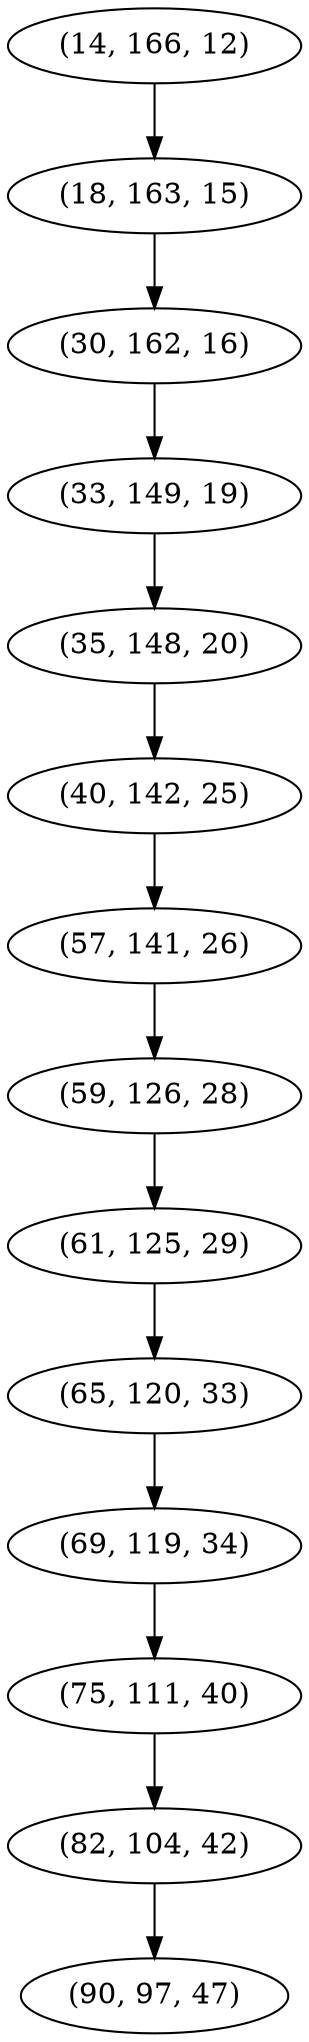 digraph tree {
    "(14, 166, 12)";
    "(18, 163, 15)";
    "(30, 162, 16)";
    "(33, 149, 19)";
    "(35, 148, 20)";
    "(40, 142, 25)";
    "(57, 141, 26)";
    "(59, 126, 28)";
    "(61, 125, 29)";
    "(65, 120, 33)";
    "(69, 119, 34)";
    "(75, 111, 40)";
    "(82, 104, 42)";
    "(90, 97, 47)";
    "(14, 166, 12)" -> "(18, 163, 15)";
    "(18, 163, 15)" -> "(30, 162, 16)";
    "(30, 162, 16)" -> "(33, 149, 19)";
    "(33, 149, 19)" -> "(35, 148, 20)";
    "(35, 148, 20)" -> "(40, 142, 25)";
    "(40, 142, 25)" -> "(57, 141, 26)";
    "(57, 141, 26)" -> "(59, 126, 28)";
    "(59, 126, 28)" -> "(61, 125, 29)";
    "(61, 125, 29)" -> "(65, 120, 33)";
    "(65, 120, 33)" -> "(69, 119, 34)";
    "(69, 119, 34)" -> "(75, 111, 40)";
    "(75, 111, 40)" -> "(82, 104, 42)";
    "(82, 104, 42)" -> "(90, 97, 47)";
}

